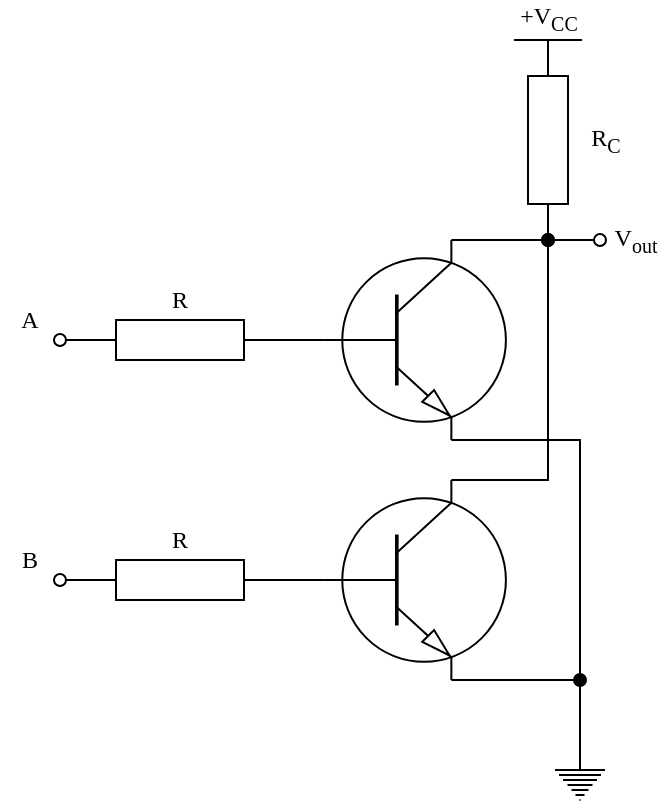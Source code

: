 <mxfile version="20.8.16" type="device"><diagram name="Page-1" id="LwVELLzGBBEnE77VY6Cx"><mxGraphModel dx="1195" dy="703" grid="1" gridSize="10" guides="1" tooltips="1" connect="1" arrows="1" fold="1" page="1" pageScale="1" pageWidth="827" pageHeight="1169" math="0" shadow="0"><root><mxCell id="0"/><mxCell id="1" parent="0"/><mxCell id="4khInojSTZ-azATVn6Lw-15" style="edgeStyle=orthogonalEdgeStyle;rounded=0;orthogonalLoop=1;jettySize=auto;html=1;exitX=0.7;exitY=1;exitDx=0;exitDy=0;exitPerimeter=0;entryX=0.5;entryY=0;entryDx=0;entryDy=0;entryPerimeter=0;startArrow=none;startFill=0;endArrow=none;endFill=0;" edge="1" parent="1" source="4khInojSTZ-azATVn6Lw-2" target="4khInojSTZ-azATVn6Lw-14"><mxGeometry relative="1" as="geometry"><Array as="points"><mxPoint x="430" y="470"/></Array></mxGeometry></mxCell><mxCell id="4khInojSTZ-azATVn6Lw-2" value="" style="verticalLabelPosition=bottom;shadow=0;dashed=0;align=center;html=1;verticalAlign=top;shape=mxgraph.electrical.transistors.npn_transistor_1;" vertex="1" parent="1"><mxGeometry x="300" y="370" width="95" height="100" as="geometry"/></mxCell><mxCell id="4khInojSTZ-azATVn6Lw-3" style="edgeStyle=orthogonalEdgeStyle;rounded=0;orthogonalLoop=1;jettySize=auto;html=1;exitX=1;exitY=0.5;exitDx=0;exitDy=0;exitPerimeter=0;entryX=0.7;entryY=0;entryDx=0;entryDy=0;entryPerimeter=0;endArrow=none;endFill=0;startArrow=oval;startFill=1;" edge="1" parent="1" source="4khInojSTZ-azATVn6Lw-4" target="4khInojSTZ-azATVn6Lw-2"><mxGeometry relative="1" as="geometry"><Array as="points"><mxPoint x="380" y="370"/><mxPoint x="380" y="370"/></Array></mxGeometry></mxCell><mxCell id="4khInojSTZ-azATVn6Lw-4" value="" style="pointerEvents=1;verticalLabelPosition=bottom;shadow=0;dashed=0;align=center;html=1;verticalAlign=top;shape=mxgraph.electrical.resistors.resistor_1;rotation=90;" vertex="1" parent="1"><mxGeometry x="364" y="310" width="100" height="20" as="geometry"/></mxCell><mxCell id="4khInojSTZ-azATVn6Lw-7" value="+V&lt;sub&gt;CC&lt;/sub&gt;" style="verticalLabelPosition=top;verticalAlign=bottom;shape=mxgraph.electrical.signal_sources.vdd;shadow=0;dashed=0;align=center;strokeWidth=1;fontSize=12;html=1;flipV=1;fontFamily=Charter;" vertex="1" parent="1"><mxGeometry x="397" y="270" width="34" height="10" as="geometry"/></mxCell><mxCell id="4khInojSTZ-azATVn6Lw-11" value="R&lt;sub&gt;C&lt;/sub&gt;" style="text;html=1;strokeColor=none;fillColor=none;align=center;verticalAlign=middle;whiteSpace=wrap;rounded=0;fontFamily=Charter;" vertex="1" parent="1"><mxGeometry x="428" y="310" width="30" height="20" as="geometry"/></mxCell><mxCell id="4khInojSTZ-azATVn6Lw-16" style="edgeStyle=orthogonalEdgeStyle;rounded=0;orthogonalLoop=1;jettySize=auto;html=1;exitX=0.7;exitY=1;exitDx=0;exitDy=0;exitPerimeter=0;startArrow=none;startFill=0;endArrow=oval;endFill=1;" edge="1" parent="1" source="4khInojSTZ-azATVn6Lw-13"><mxGeometry relative="1" as="geometry"><mxPoint x="430" y="590" as="targetPoint"/><Array as="points"><mxPoint x="390" y="590"/><mxPoint x="390" y="590"/></Array></mxGeometry></mxCell><mxCell id="4khInojSTZ-azATVn6Lw-17" style="edgeStyle=orthogonalEdgeStyle;rounded=0;orthogonalLoop=1;jettySize=auto;html=1;exitX=0.7;exitY=0;exitDx=0;exitDy=0;exitPerimeter=0;entryX=1;entryY=0.5;entryDx=0;entryDy=0;entryPerimeter=0;startArrow=none;startFill=0;endArrow=oval;endFill=1;" edge="1" parent="1" source="4khInojSTZ-azATVn6Lw-13" target="4khInojSTZ-azATVn6Lw-4"><mxGeometry relative="1" as="geometry"><Array as="points"><mxPoint x="414" y="490"/></Array></mxGeometry></mxCell><mxCell id="4khInojSTZ-azATVn6Lw-13" value="" style="verticalLabelPosition=bottom;shadow=0;dashed=0;align=center;html=1;verticalAlign=top;shape=mxgraph.electrical.transistors.npn_transistor_1;" vertex="1" parent="1"><mxGeometry x="300" y="490" width="95" height="100" as="geometry"/></mxCell><mxCell id="4khInojSTZ-azATVn6Lw-14" value="" style="pointerEvents=1;verticalLabelPosition=bottom;shadow=0;dashed=0;align=center;html=1;verticalAlign=top;shape=mxgraph.electrical.signal_sources.protective_earth;" vertex="1" parent="1"><mxGeometry x="417.5" y="630" width="25" height="20" as="geometry"/></mxCell><mxCell id="4khInojSTZ-azATVn6Lw-20" style="edgeStyle=orthogonalEdgeStyle;rounded=0;orthogonalLoop=1;jettySize=auto;html=1;exitX=0;exitY=0.5;exitDx=0;exitDy=0;exitPerimeter=0;startArrow=none;startFill=0;endArrow=none;endFill=0;entryX=0;entryY=0.5;entryDx=0;entryDy=0;entryPerimeter=0;" edge="1" parent="1" source="4khInojSTZ-azATVn6Lw-18" target="4khInojSTZ-azATVn6Lw-2"><mxGeometry relative="1" as="geometry"><mxPoint x="300" y="420" as="targetPoint"/></mxGeometry></mxCell><mxCell id="4khInojSTZ-azATVn6Lw-25" style="edgeStyle=orthogonalEdgeStyle;rounded=0;orthogonalLoop=1;jettySize=auto;html=1;exitX=1;exitY=0.5;exitDx=0;exitDy=0;exitPerimeter=0;startArrow=none;startFill=0;endArrow=oval;endFill=0;" edge="1" parent="1" source="4khInojSTZ-azATVn6Lw-18"><mxGeometry relative="1" as="geometry"><mxPoint x="170" y="420" as="targetPoint"/></mxGeometry></mxCell><mxCell id="4khInojSTZ-azATVn6Lw-18" value="" style="pointerEvents=1;verticalLabelPosition=bottom;shadow=0;dashed=0;align=center;html=1;verticalAlign=top;shape=mxgraph.electrical.resistors.resistor_1;rotation=-180;" vertex="1" parent="1"><mxGeometry x="180" y="410" width="100" height="20" as="geometry"/></mxCell><mxCell id="4khInojSTZ-azATVn6Lw-21" style="edgeStyle=orthogonalEdgeStyle;rounded=0;orthogonalLoop=1;jettySize=auto;html=1;exitX=0;exitY=0.5;exitDx=0;exitDy=0;exitPerimeter=0;entryX=0;entryY=0.5;entryDx=0;entryDy=0;entryPerimeter=0;startArrow=none;startFill=0;endArrow=none;endFill=0;" edge="1" parent="1" source="4khInojSTZ-azATVn6Lw-19" target="4khInojSTZ-azATVn6Lw-13"><mxGeometry relative="1" as="geometry"/></mxCell><mxCell id="4khInojSTZ-azATVn6Lw-28" style="edgeStyle=orthogonalEdgeStyle;rounded=0;orthogonalLoop=1;jettySize=auto;html=1;exitX=1;exitY=0.5;exitDx=0;exitDy=0;exitPerimeter=0;startArrow=none;startFill=0;endArrow=oval;endFill=0;" edge="1" parent="1" source="4khInojSTZ-azATVn6Lw-19"><mxGeometry relative="1" as="geometry"><mxPoint x="170" y="540" as="targetPoint"/></mxGeometry></mxCell><mxCell id="4khInojSTZ-azATVn6Lw-19" value="" style="pointerEvents=1;verticalLabelPosition=bottom;shadow=0;dashed=0;align=center;html=1;verticalAlign=top;shape=mxgraph.electrical.resistors.resistor_1;rotation=-180;" vertex="1" parent="1"><mxGeometry x="180" y="530" width="100" height="20" as="geometry"/></mxCell><mxCell id="4khInojSTZ-azATVn6Lw-22" value="R" style="text;html=1;strokeColor=none;fillColor=none;align=center;verticalAlign=middle;whiteSpace=wrap;rounded=0;fontFamily=Charter;" vertex="1" parent="1"><mxGeometry x="215" y="390" width="30" height="20" as="geometry"/></mxCell><mxCell id="4khInojSTZ-azATVn6Lw-24" value="R" style="text;html=1;strokeColor=none;fillColor=none;align=center;verticalAlign=middle;whiteSpace=wrap;rounded=0;fontFamily=Charter;" vertex="1" parent="1"><mxGeometry x="215" y="510" width="30" height="20" as="geometry"/></mxCell><mxCell id="4khInojSTZ-azATVn6Lw-26" value="A" style="text;html=1;strokeColor=none;fillColor=none;align=center;verticalAlign=middle;whiteSpace=wrap;rounded=0;fontFamily=Charter;" vertex="1" parent="1"><mxGeometry x="140" y="400" width="30" height="20" as="geometry"/></mxCell><mxCell id="4khInojSTZ-azATVn6Lw-27" value="B" style="text;html=1;strokeColor=none;fillColor=none;align=center;verticalAlign=middle;whiteSpace=wrap;rounded=0;fontFamily=Charter;" vertex="1" parent="1"><mxGeometry x="140" y="520" width="30" height="20" as="geometry"/></mxCell><mxCell id="4khInojSTZ-azATVn6Lw-29" value="" style="endArrow=oval;html=1;rounded=0;endFill=0;" edge="1" parent="1"><mxGeometry width="50" height="50" relative="1" as="geometry"><mxPoint x="410" y="370" as="sourcePoint"/><mxPoint x="440" y="370" as="targetPoint"/></mxGeometry></mxCell><mxCell id="4khInojSTZ-azATVn6Lw-30" value="V&lt;sub&gt;out&lt;/sub&gt;" style="text;html=1;strokeColor=none;fillColor=none;align=center;verticalAlign=middle;whiteSpace=wrap;rounded=0;fontFamily=Charter;" vertex="1" parent="1"><mxGeometry x="442.5" y="360" width="30" height="20" as="geometry"/></mxCell></root></mxGraphModel></diagram></mxfile>